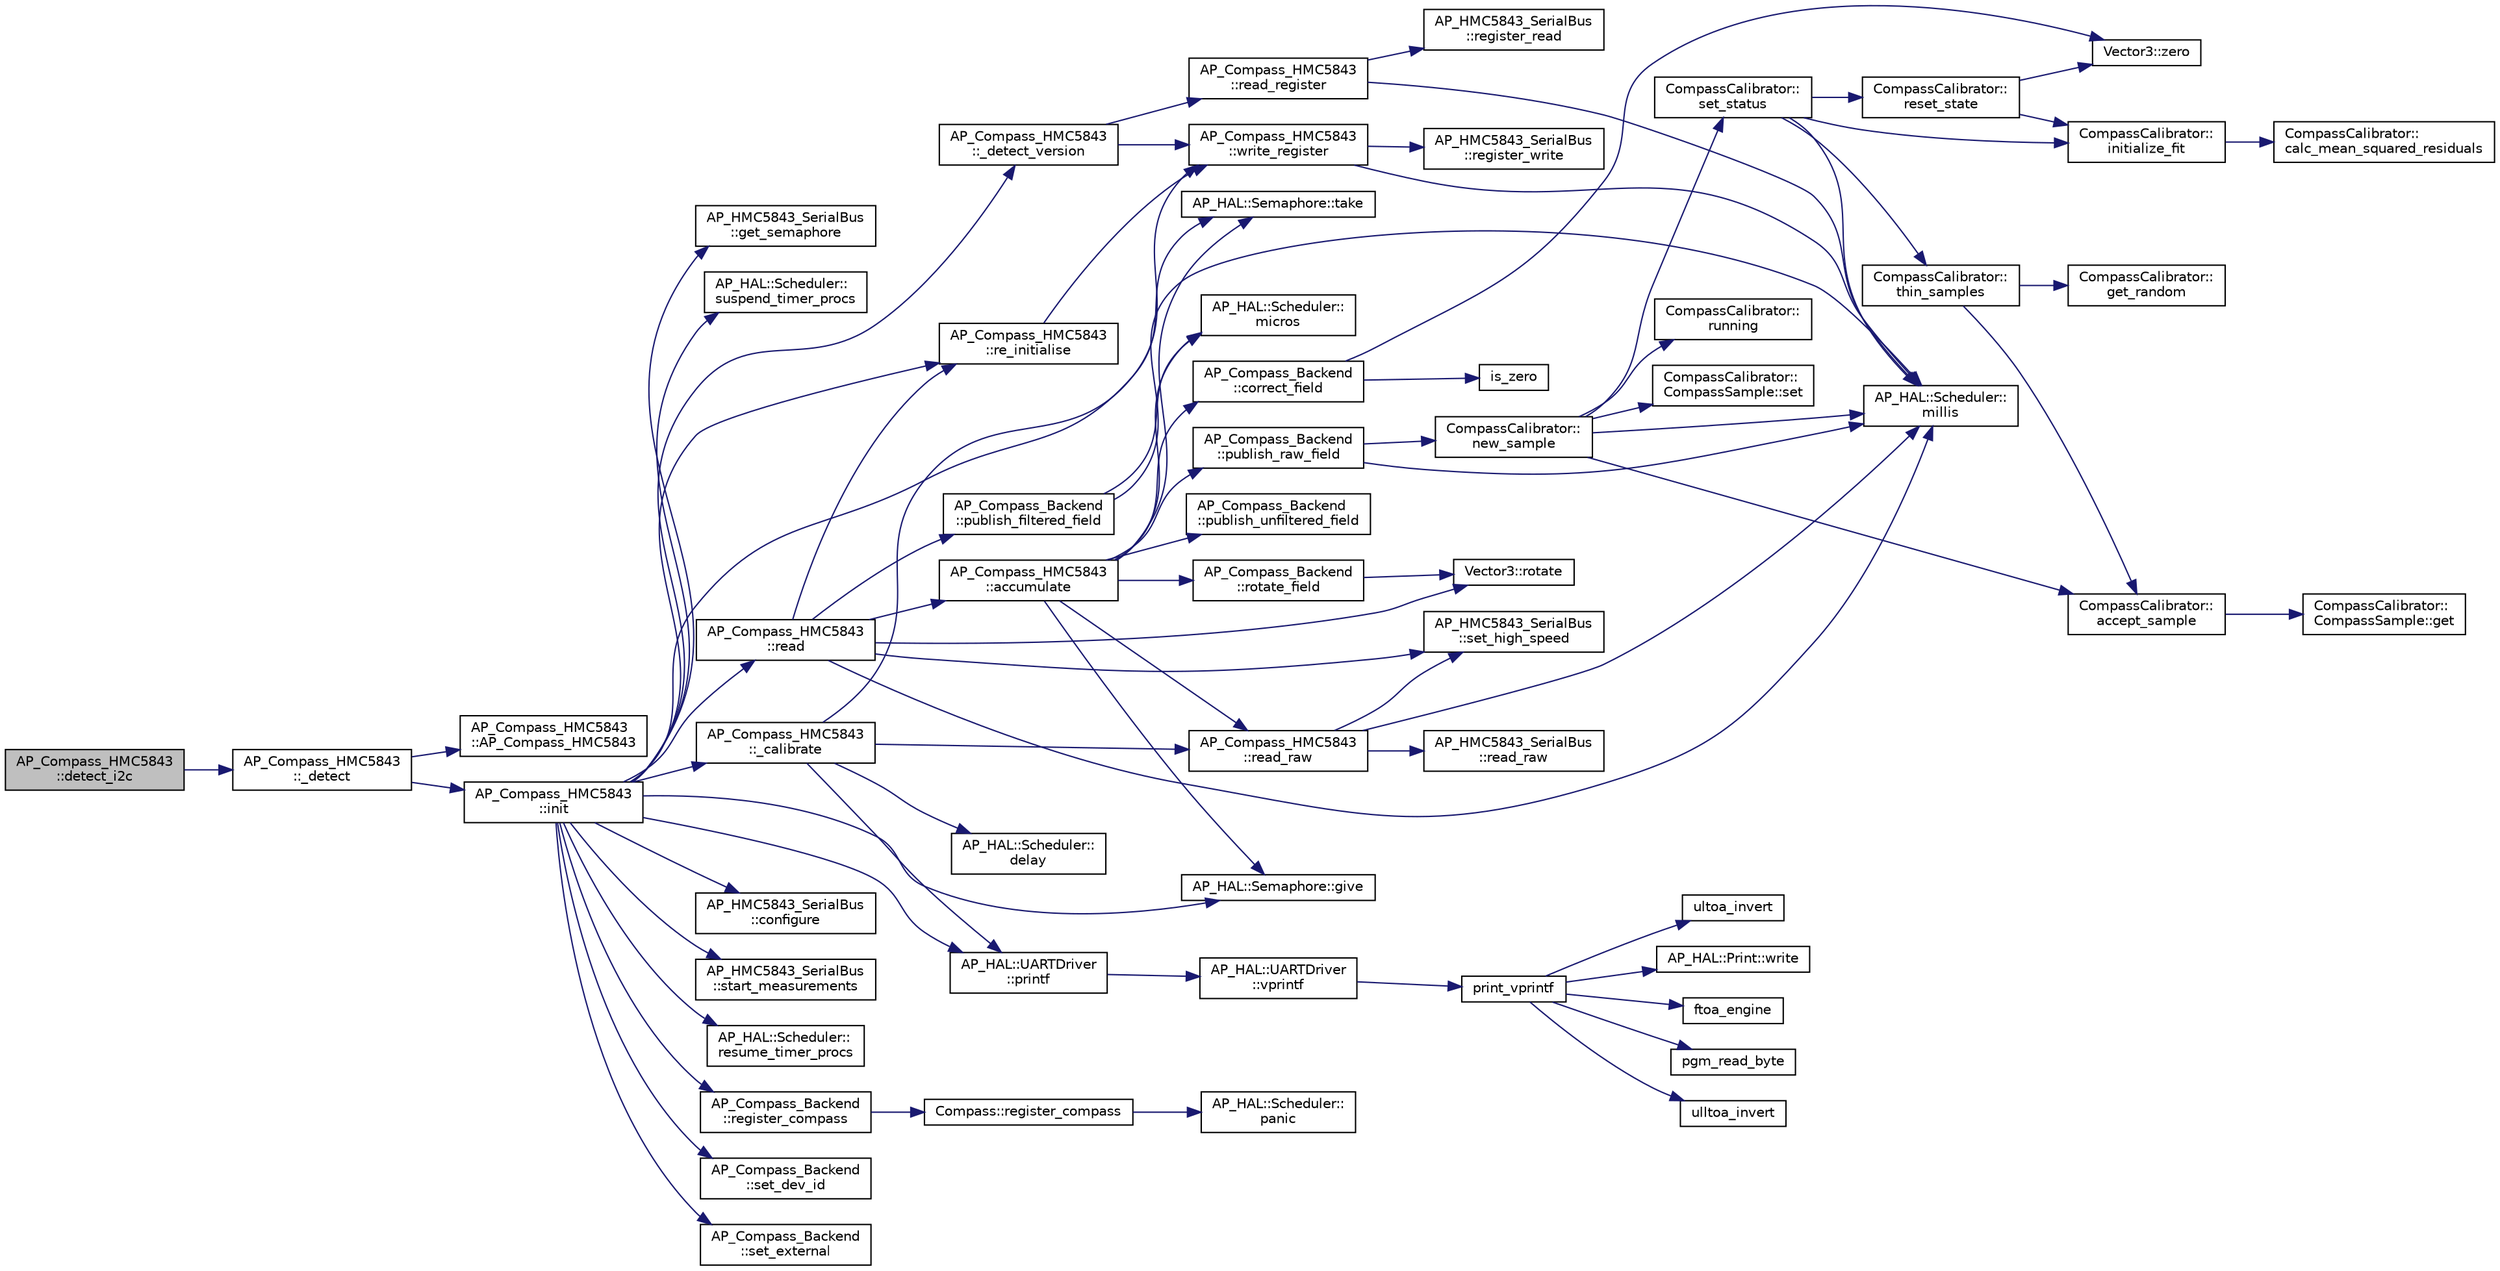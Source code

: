 digraph "AP_Compass_HMC5843::detect_i2c"
{
 // INTERACTIVE_SVG=YES
  edge [fontname="Helvetica",fontsize="10",labelfontname="Helvetica",labelfontsize="10"];
  node [fontname="Helvetica",fontsize="10",shape=record];
  rankdir="LR";
  Node1 [label="AP_Compass_HMC5843\l::detect_i2c",height=0.2,width=0.4,color="black", fillcolor="grey75", style="filled", fontcolor="black"];
  Node1 -> Node2 [color="midnightblue",fontsize="10",style="solid",fontname="Helvetica"];
  Node2 [label="AP_Compass_HMC5843\l::_detect",height=0.2,width=0.4,color="black", fillcolor="white", style="filled",URL="$classAP__Compass__HMC5843.html#a6cde73dacd04d683c7d322092bc8e0d2"];
  Node2 -> Node3 [color="midnightblue",fontsize="10",style="solid",fontname="Helvetica"];
  Node3 [label="AP_Compass_HMC5843\l::AP_Compass_HMC5843",height=0.2,width=0.4,color="black", fillcolor="white", style="filled",URL="$classAP__Compass__HMC5843.html#a851dd1c4f9bc9a6bf0db2c41f6b1af5e"];
  Node2 -> Node4 [color="midnightblue",fontsize="10",style="solid",fontname="Helvetica"];
  Node4 [label="AP_Compass_HMC5843\l::init",height=0.2,width=0.4,color="black", fillcolor="white", style="filled",URL="$classAP__Compass__HMC5843.html#ae8fe5f87eb75452d7cfd4293a9bbfc7e"];
  Node4 -> Node5 [color="midnightblue",fontsize="10",style="solid",fontname="Helvetica"];
  Node5 [label="AP_HMC5843_SerialBus\l::get_semaphore",height=0.2,width=0.4,color="black", fillcolor="white", style="filled",URL="$classAP__HMC5843__SerialBus.html#aa6bb5e1ce1af78f410bfafa003bda4f2"];
  Node4 -> Node6 [color="midnightblue",fontsize="10",style="solid",fontname="Helvetica"];
  Node6 [label="AP_HAL::Scheduler::\lsuspend_timer_procs",height=0.2,width=0.4,color="black", fillcolor="white", style="filled",URL="$classAP__HAL_1_1Scheduler.html#ae7d4952721abae16479fef1f0ca37145"];
  Node4 -> Node7 [color="midnightblue",fontsize="10",style="solid",fontname="Helvetica"];
  Node7 [label="AP_HAL::Semaphore::take",height=0.2,width=0.4,color="black", fillcolor="white", style="filled",URL="$classAP__HAL_1_1Semaphore.html#abd3a0affad8bb211981a979f30386589"];
  Node4 -> Node8 [color="midnightblue",fontsize="10",style="solid",fontname="Helvetica"];
  Node8 [label="AP_HAL::UARTDriver\l::printf",height=0.2,width=0.4,color="black", fillcolor="white", style="filled",URL="$classAP__HAL_1_1UARTDriver.html#a65c7824b8877f7a2f79365c8ffae8f56"];
  Node8 -> Node9 [color="midnightblue",fontsize="10",style="solid",fontname="Helvetica"];
  Node9 [label="AP_HAL::UARTDriver\l::vprintf",height=0.2,width=0.4,color="black", fillcolor="white", style="filled",URL="$classAP__HAL_1_1UARTDriver.html#aa8abfb6d6641299472c29ac1edde559f"];
  Node9 -> Node10 [color="midnightblue",fontsize="10",style="solid",fontname="Helvetica"];
  Node10 [label="print_vprintf",height=0.2,width=0.4,color="black", fillcolor="white", style="filled",URL="$print__vprintf_8cpp.html#a473b9349f4b086b552a21eb8fe057016"];
  Node10 -> Node11 [color="midnightblue",fontsize="10",style="solid",fontname="Helvetica"];
  Node11 [label="AP_HAL::Print::write",height=0.2,width=0.4,color="black", fillcolor="white", style="filled",URL="$classAP__HAL_1_1Print.html#acc65391952a43334f8f5c9bef341f501"];
  Node10 -> Node12 [color="midnightblue",fontsize="10",style="solid",fontname="Helvetica"];
  Node12 [label="ftoa_engine",height=0.2,width=0.4,color="black", fillcolor="white", style="filled",URL="$ftoa__engine_8cpp.html#a1c28234da8f20b43c85890d4bb452947"];
  Node10 -> Node13 [color="midnightblue",fontsize="10",style="solid",fontname="Helvetica"];
  Node13 [label="pgm_read_byte",height=0.2,width=0.4,color="black", fillcolor="white", style="filled",URL="$AP__Progmem_8h.html#a1514e0408e036062b4af844baaf567da"];
  Node10 -> Node14 [color="midnightblue",fontsize="10",style="solid",fontname="Helvetica"];
  Node14 [label="ulltoa_invert",height=0.2,width=0.4,color="black", fillcolor="white", style="filled",URL="$utoa__invert_8cpp.html#a34926f552460b47c414ec4d83b32815c"];
  Node10 -> Node15 [color="midnightblue",fontsize="10",style="solid",fontname="Helvetica"];
  Node15 [label="ultoa_invert",height=0.2,width=0.4,color="black", fillcolor="white", style="filled",URL="$utoa__invert_8cpp.html#a5d99bba8e697c1e11da489d88fca8559"];
  Node4 -> Node16 [color="midnightblue",fontsize="10",style="solid",fontname="Helvetica"];
  Node16 [label="AP_HMC5843_SerialBus\l::configure",height=0.2,width=0.4,color="black", fillcolor="white", style="filled",URL="$classAP__HMC5843__SerialBus.html#a3f0c2f39533fe5328b4025b31e046de9"];
  Node4 -> Node17 [color="midnightblue",fontsize="10",style="solid",fontname="Helvetica"];
  Node17 [label="AP_Compass_HMC5843\l::_detect_version",height=0.2,width=0.4,color="black", fillcolor="white", style="filled",URL="$classAP__Compass__HMC5843.html#a7dd12646e493cde6e6e21fc5546ab8e1"];
  Node17 -> Node18 [color="midnightblue",fontsize="10",style="solid",fontname="Helvetica"];
  Node18 [label="AP_Compass_HMC5843\l::write_register",height=0.2,width=0.4,color="black", fillcolor="white", style="filled",URL="$classAP__Compass__HMC5843.html#a0216e4c0dd2ea0314e926d52ba89cbe4"];
  Node18 -> Node19 [color="midnightblue",fontsize="10",style="solid",fontname="Helvetica"];
  Node19 [label="AP_HMC5843_SerialBus\l::register_write",height=0.2,width=0.4,color="black", fillcolor="white", style="filled",URL="$classAP__HMC5843__SerialBus.html#ad5d664c14034260728128ef27ab04e56"];
  Node18 -> Node20 [color="midnightblue",fontsize="10",style="solid",fontname="Helvetica"];
  Node20 [label="AP_HAL::Scheduler::\lmillis",height=0.2,width=0.4,color="black", fillcolor="white", style="filled",URL="$classAP__HAL_1_1Scheduler.html#a26b68339fc68a562d8d3a1238d0ec8c1"];
  Node17 -> Node21 [color="midnightblue",fontsize="10",style="solid",fontname="Helvetica"];
  Node21 [label="AP_Compass_HMC5843\l::read_register",height=0.2,width=0.4,color="black", fillcolor="white", style="filled",URL="$classAP__Compass__HMC5843.html#abbf4ec20bf2ac1f67830a9c0ce5d3ee8"];
  Node21 -> Node22 [color="midnightblue",fontsize="10",style="solid",fontname="Helvetica"];
  Node22 [label="AP_HMC5843_SerialBus\l::register_read",height=0.2,width=0.4,color="black", fillcolor="white", style="filled",URL="$classAP__HMC5843__SerialBus.html#a368ca8803a412faff13d8bfe0086aee6"];
  Node21 -> Node20 [color="midnightblue",fontsize="10",style="solid",fontname="Helvetica"];
  Node4 -> Node23 [color="midnightblue",fontsize="10",style="solid",fontname="Helvetica"];
  Node23 [label="AP_Compass_HMC5843\l::_calibrate",height=0.2,width=0.4,color="black", fillcolor="white", style="filled",URL="$classAP__Compass__HMC5843.html#a9e3aafaa39303b535ee18734a37bd302"];
  Node23 -> Node18 [color="midnightblue",fontsize="10",style="solid",fontname="Helvetica"];
  Node23 -> Node24 [color="midnightblue",fontsize="10",style="solid",fontname="Helvetica"];
  Node24 [label="AP_HAL::Scheduler::\ldelay",height=0.2,width=0.4,color="black", fillcolor="white", style="filled",URL="$classAP__HAL_1_1Scheduler.html#ab3175e2e6223ccfe82f957e41cc12b26"];
  Node23 -> Node25 [color="midnightblue",fontsize="10",style="solid",fontname="Helvetica"];
  Node25 [label="AP_Compass_HMC5843\l::read_raw",height=0.2,width=0.4,color="black", fillcolor="white", style="filled",URL="$classAP__Compass__HMC5843.html#ad5a86abb47507e4536a898dbbe80d58b"];
  Node25 -> Node26 [color="midnightblue",fontsize="10",style="solid",fontname="Helvetica"];
  Node26 [label="AP_HMC5843_SerialBus\l::read_raw",height=0.2,width=0.4,color="black", fillcolor="white", style="filled",URL="$classAP__HMC5843__SerialBus.html#ad229c452f74885edf936dafed06baf0b"];
  Node25 -> Node27 [color="midnightblue",fontsize="10",style="solid",fontname="Helvetica"];
  Node27 [label="AP_HMC5843_SerialBus\l::set_high_speed",height=0.2,width=0.4,color="black", fillcolor="white", style="filled",URL="$classAP__HMC5843__SerialBus.html#ac02ed0fda23060a3d4b3285ede216128"];
  Node25 -> Node20 [color="midnightblue",fontsize="10",style="solid",fontname="Helvetica"];
  Node23 -> Node8 [color="midnightblue",fontsize="10",style="solid",fontname="Helvetica"];
  Node4 -> Node28 [color="midnightblue",fontsize="10",style="solid",fontname="Helvetica"];
  Node28 [label="AP_Compass_HMC5843\l::re_initialise",height=0.2,width=0.4,color="black", fillcolor="white", style="filled",URL="$classAP__Compass__HMC5843.html#a4049788b49354f8d3be33ece01507343"];
  Node28 -> Node18 [color="midnightblue",fontsize="10",style="solid",fontname="Helvetica"];
  Node4 -> Node29 [color="midnightblue",fontsize="10",style="solid",fontname="Helvetica"];
  Node29 [label="AP_HMC5843_SerialBus\l::start_measurements",height=0.2,width=0.4,color="black", fillcolor="white", style="filled",URL="$classAP__HMC5843__SerialBus.html#a7b4386cd5a54c9cc5bfcce8f32cebefd"];
  Node4 -> Node30 [color="midnightblue",fontsize="10",style="solid",fontname="Helvetica"];
  Node30 [label="AP_HAL::Semaphore::give",height=0.2,width=0.4,color="black", fillcolor="white", style="filled",URL="$classAP__HAL_1_1Semaphore.html#afcdbf03d5bea9d83037acc93bfaea7ce"];
  Node4 -> Node31 [color="midnightblue",fontsize="10",style="solid",fontname="Helvetica"];
  Node31 [label="AP_HAL::Scheduler::\lresume_timer_procs",height=0.2,width=0.4,color="black", fillcolor="white", style="filled",URL="$classAP__HAL_1_1Scheduler.html#a7c51e7d405211cac2090dbd456223ef7"];
  Node4 -> Node32 [color="midnightblue",fontsize="10",style="solid",fontname="Helvetica"];
  Node32 [label="AP_Compass_HMC5843\l::read",height=0.2,width=0.4,color="black", fillcolor="white", style="filled",URL="$classAP__Compass__HMC5843.html#afbf15e406f6274c4ed9aab8212411a54"];
  Node32 -> Node20 [color="midnightblue",fontsize="10",style="solid",fontname="Helvetica"];
  Node32 -> Node28 [color="midnightblue",fontsize="10",style="solid",fontname="Helvetica"];
  Node32 -> Node27 [color="midnightblue",fontsize="10",style="solid",fontname="Helvetica"];
  Node32 -> Node33 [color="midnightblue",fontsize="10",style="solid",fontname="Helvetica"];
  Node33 [label="AP_Compass_HMC5843\l::accumulate",height=0.2,width=0.4,color="black", fillcolor="white", style="filled",URL="$classAP__Compass__HMC5843.html#a209d2944ee53cc15de197008bb49a550"];
  Node33 -> Node34 [color="midnightblue",fontsize="10",style="solid",fontname="Helvetica"];
  Node34 [label="AP_HAL::Scheduler::\lmicros",height=0.2,width=0.4,color="black", fillcolor="white", style="filled",URL="$classAP__HAL_1_1Scheduler.html#add46d722bfb08a16f220e63591654e46"];
  Node33 -> Node7 [color="midnightblue",fontsize="10",style="solid",fontname="Helvetica"];
  Node33 -> Node25 [color="midnightblue",fontsize="10",style="solid",fontname="Helvetica"];
  Node33 -> Node30 [color="midnightblue",fontsize="10",style="solid",fontname="Helvetica"];
  Node33 -> Node35 [color="midnightblue",fontsize="10",style="solid",fontname="Helvetica"];
  Node35 [label="AP_Compass_Backend\l::rotate_field",height=0.2,width=0.4,color="black", fillcolor="white", style="filled",URL="$classAP__Compass__Backend.html#aeb969f8d3b9e2baf54606f4dcc453821"];
  Node35 -> Node36 [color="midnightblue",fontsize="10",style="solid",fontname="Helvetica"];
  Node36 [label="Vector3::rotate",height=0.2,width=0.4,color="black", fillcolor="white", style="filled",URL="$classVector3.html#a53d5701ae2db9492944550927279b7b8"];
  Node33 -> Node37 [color="midnightblue",fontsize="10",style="solid",fontname="Helvetica"];
  Node37 [label="AP_Compass_Backend\l::publish_raw_field",height=0.2,width=0.4,color="black", fillcolor="white", style="filled",URL="$classAP__Compass__Backend.html#ab7b0a43b8bfefe376092c2733bd69e4d"];
  Node37 -> Node20 [color="midnightblue",fontsize="10",style="solid",fontname="Helvetica"];
  Node37 -> Node38 [color="midnightblue",fontsize="10",style="solid",fontname="Helvetica"];
  Node38 [label="CompassCalibrator::\lnew_sample",height=0.2,width=0.4,color="black", fillcolor="white", style="filled",URL="$classCompassCalibrator.html#a6c7c445f97797add8279be5f7c2e112b"];
  Node38 -> Node20 [color="midnightblue",fontsize="10",style="solid",fontname="Helvetica"];
  Node38 -> Node39 [color="midnightblue",fontsize="10",style="solid",fontname="Helvetica"];
  Node39 [label="CompassCalibrator::\lset_status",height=0.2,width=0.4,color="black", fillcolor="white", style="filled",URL="$classCompassCalibrator.html#aeee363c33562bb3a47693073c6a568e5"];
  Node39 -> Node40 [color="midnightblue",fontsize="10",style="solid",fontname="Helvetica"];
  Node40 [label="CompassCalibrator::\lreset_state",height=0.2,width=0.4,color="black", fillcolor="white", style="filled",URL="$classCompassCalibrator.html#afe46e9f795a06855adf4ae32b01da5b1"];
  Node40 -> Node41 [color="midnightblue",fontsize="10",style="solid",fontname="Helvetica"];
  Node41 [label="Vector3::zero",height=0.2,width=0.4,color="black", fillcolor="white", style="filled",URL="$classVector3.html#adf1769d5ee5df2f8585df2f540fa5efe"];
  Node40 -> Node42 [color="midnightblue",fontsize="10",style="solid",fontname="Helvetica"];
  Node42 [label="CompassCalibrator::\linitialize_fit",height=0.2,width=0.4,color="black", fillcolor="white", style="filled",URL="$classCompassCalibrator.html#a4c0461903e1830066d9f005bac85a389"];
  Node42 -> Node43 [color="midnightblue",fontsize="10",style="solid",fontname="Helvetica"];
  Node43 [label="CompassCalibrator::\lcalc_mean_squared_residuals",height=0.2,width=0.4,color="black", fillcolor="white", style="filled",URL="$classCompassCalibrator.html#a7d57ef4510c26724890f4f820bf2d160"];
  Node39 -> Node20 [color="midnightblue",fontsize="10",style="solid",fontname="Helvetica"];
  Node39 -> Node42 [color="midnightblue",fontsize="10",style="solid",fontname="Helvetica"];
  Node39 -> Node44 [color="midnightblue",fontsize="10",style="solid",fontname="Helvetica"];
  Node44 [label="CompassCalibrator::\lthin_samples",height=0.2,width=0.4,color="black", fillcolor="white", style="filled",URL="$classCompassCalibrator.html#abd6b22cb6f201e16c77ddbf49a90ccd5"];
  Node44 -> Node45 [color="midnightblue",fontsize="10",style="solid",fontname="Helvetica"];
  Node45 [label="CompassCalibrator::\lget_random",height=0.2,width=0.4,color="black", fillcolor="white", style="filled",URL="$classCompassCalibrator.html#a5c07371fa646aa683752921ea90ef2ae"];
  Node44 -> Node46 [color="midnightblue",fontsize="10",style="solid",fontname="Helvetica"];
  Node46 [label="CompassCalibrator::\laccept_sample",height=0.2,width=0.4,color="black", fillcolor="white", style="filled",URL="$classCompassCalibrator.html#a9a22a17905205cc721ba8b36a203057c"];
  Node46 -> Node47 [color="midnightblue",fontsize="10",style="solid",fontname="Helvetica"];
  Node47 [label="CompassCalibrator::\lCompassSample::get",height=0.2,width=0.4,color="black", fillcolor="white", style="filled",URL="$classCompassCalibrator_1_1CompassSample.html#aa15059b264357a9920251a7c0c7c251a"];
  Node38 -> Node48 [color="midnightblue",fontsize="10",style="solid",fontname="Helvetica"];
  Node48 [label="CompassCalibrator::\lrunning",height=0.2,width=0.4,color="black", fillcolor="white", style="filled",URL="$classCompassCalibrator.html#a439e8c7f72e9f6e2fe66b93d755bc9f7"];
  Node38 -> Node46 [color="midnightblue",fontsize="10",style="solid",fontname="Helvetica"];
  Node38 -> Node49 [color="midnightblue",fontsize="10",style="solid",fontname="Helvetica"];
  Node49 [label="CompassCalibrator::\lCompassSample::set",height=0.2,width=0.4,color="black", fillcolor="white", style="filled",URL="$classCompassCalibrator_1_1CompassSample.html#aecc1c9d7b621e86edc28e978bed858ab"];
  Node33 -> Node50 [color="midnightblue",fontsize="10",style="solid",fontname="Helvetica"];
  Node50 [label="AP_Compass_Backend\l::correct_field",height=0.2,width=0.4,color="black", fillcolor="white", style="filled",URL="$classAP__Compass__Backend.html#a92da085c367cf2a95ca9b52cc5cb65ce"];
  Node50 -> Node51 [color="midnightblue",fontsize="10",style="solid",fontname="Helvetica"];
  Node51 [label="is_zero",height=0.2,width=0.4,color="black", fillcolor="white", style="filled",URL="$AP__Math_8h.html#a108b79eeb35c5d58f324458ec9e1e9f2"];
  Node50 -> Node41 [color="midnightblue",fontsize="10",style="solid",fontname="Helvetica"];
  Node33 -> Node52 [color="midnightblue",fontsize="10",style="solid",fontname="Helvetica"];
  Node52 [label="AP_Compass_Backend\l::publish_unfiltered_field",height=0.2,width=0.4,color="black", fillcolor="white", style="filled",URL="$classAP__Compass__Backend.html#a170ca573d11fbfd193c28d33eba14280"];
  Node32 -> Node36 [color="midnightblue",fontsize="10",style="solid",fontname="Helvetica"];
  Node32 -> Node53 [color="midnightblue",fontsize="10",style="solid",fontname="Helvetica"];
  Node53 [label="AP_Compass_Backend\l::publish_filtered_field",height=0.2,width=0.4,color="black", fillcolor="white", style="filled",URL="$classAP__Compass__Backend.html#af32338076ec4e219abfa6c9b703d1477"];
  Node53 -> Node20 [color="midnightblue",fontsize="10",style="solid",fontname="Helvetica"];
  Node53 -> Node34 [color="midnightblue",fontsize="10",style="solid",fontname="Helvetica"];
  Node4 -> Node54 [color="midnightblue",fontsize="10",style="solid",fontname="Helvetica"];
  Node54 [label="AP_Compass_Backend\l::register_compass",height=0.2,width=0.4,color="black", fillcolor="white", style="filled",URL="$classAP__Compass__Backend.html#aee0aed3dcceb809b122d2a0784f44593"];
  Node54 -> Node55 [color="midnightblue",fontsize="10",style="solid",fontname="Helvetica"];
  Node55 [label="Compass::register_compass",height=0.2,width=0.4,color="black", fillcolor="white", style="filled",URL="$classCompass.html#af1b5ea3ff42b02e04526d4be361a1ca1"];
  Node55 -> Node56 [color="midnightblue",fontsize="10",style="solid",fontname="Helvetica"];
  Node56 [label="AP_HAL::Scheduler::\lpanic",height=0.2,width=0.4,color="black", fillcolor="white", style="filled",URL="$classAP__HAL_1_1Scheduler.html#ac08c02070405b6cc1d7241025acb5101"];
  Node4 -> Node57 [color="midnightblue",fontsize="10",style="solid",fontname="Helvetica"];
  Node57 [label="AP_Compass_Backend\l::set_dev_id",height=0.2,width=0.4,color="black", fillcolor="white", style="filled",URL="$classAP__Compass__Backend.html#a81a8f162131d1cd7a54d9fe52448d31f"];
  Node4 -> Node58 [color="midnightblue",fontsize="10",style="solid",fontname="Helvetica"];
  Node58 [label="AP_Compass_Backend\l::set_external",height=0.2,width=0.4,color="black", fillcolor="white", style="filled",URL="$classAP__Compass__Backend.html#a4c240d26d00dd5888fef16c22f1252c8"];
}
